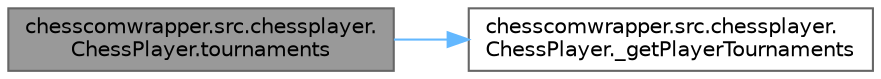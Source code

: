 digraph "chesscomwrapper.src.chessplayer.ChessPlayer.tournaments"
{
 // LATEX_PDF_SIZE
  bgcolor="transparent";
  edge [fontname=Helvetica,fontsize=10,labelfontname=Helvetica,labelfontsize=10];
  node [fontname=Helvetica,fontsize=10,shape=box,height=0.2,width=0.4];
  rankdir="LR";
  Node1 [label="chesscomwrapper.src.chessplayer.\lChessPlayer.tournaments",height=0.2,width=0.4,color="gray40", fillcolor="grey60", style="filled", fontcolor="black",tooltip="the tournaments the player has played or is playing"];
  Node1 -> Node2 [color="steelblue1",style="solid"];
  Node2 [label="chesscomwrapper.src.chessplayer.\lChessPlayer._getPlayerTournaments",height=0.2,width=0.4,color="grey40", fillcolor="white", style="filled",URL="$classchesscomwrapper_1_1src_1_1chessplayer_1_1_chess_player.html#abead2aeb3b7cdccde46412db289fd9b8",tooltip=" "];
}
